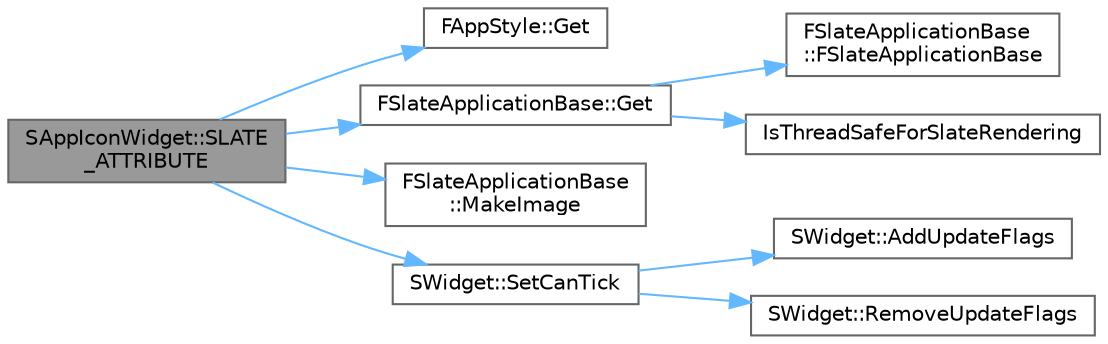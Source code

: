 digraph "SAppIconWidget::SLATE_ATTRIBUTE"
{
 // INTERACTIVE_SVG=YES
 // LATEX_PDF_SIZE
  bgcolor="transparent";
  edge [fontname=Helvetica,fontsize=10,labelfontname=Helvetica,labelfontsize=10];
  node [fontname=Helvetica,fontsize=10,shape=box,height=0.2,width=0.4];
  rankdir="LR";
  Node1 [id="Node000001",label="SAppIconWidget::SLATE\l_ATTRIBUTE",height=0.2,width=0.4,color="gray40", fillcolor="grey60", style="filled", fontcolor="black",tooltip="Icon color and opacity."];
  Node1 -> Node2 [id="edge1_Node000001_Node000002",color="steelblue1",style="solid",tooltip=" "];
  Node2 [id="Node000002",label="FAppStyle::Get",height=0.2,width=0.4,color="grey40", fillcolor="white", style="filled",URL="$d3/d1e/classFAppStyle.html#abf8a86ffff62afc3c225cf5553bf58ee",tooltip=" "];
  Node1 -> Node3 [id="edge2_Node000001_Node000003",color="steelblue1",style="solid",tooltip=" "];
  Node3 [id="Node000003",label="FSlateApplicationBase::Get",height=0.2,width=0.4,color="grey40", fillcolor="white", style="filled",URL="$d6/d31/classFSlateApplicationBase.html#a4b844d793ee1861d9a65c70f4f857b3d",tooltip="Returns the current instance of the application."];
  Node3 -> Node4 [id="edge3_Node000003_Node000004",color="steelblue1",style="solid",tooltip=" "];
  Node4 [id="Node000004",label="FSlateApplicationBase\l::FSlateApplicationBase",height=0.2,width=0.4,color="grey40", fillcolor="white", style="filled",URL="$d6/d31/classFSlateApplicationBase.html#a2112c8a6d27f5e75f3eeb9ef60a08121",tooltip=" "];
  Node3 -> Node5 [id="edge4_Node000003_Node000005",color="steelblue1",style="solid",tooltip=" "];
  Node5 [id="Node000005",label="IsThreadSafeForSlateRendering",height=0.2,width=0.4,color="grey40", fillcolor="white", style="filled",URL="$d7/d93/SlateRenderer_8h.html#a16d02b570e15403486b4b3cc5264aab7",tooltip="Is this thread valid for sending out rendering commands?"];
  Node1 -> Node6 [id="edge5_Node000001_Node000006",color="steelblue1",style="solid",tooltip=" "];
  Node6 [id="Node000006",label="FSlateApplicationBase\l::MakeImage",height=0.2,width=0.4,color="grey40", fillcolor="white", style="filled",URL="$d6/d31/classFSlateApplicationBase.html#a4367423b47113d132f4b6b85f31d9fd1",tooltip="Creates an image widget."];
  Node1 -> Node7 [id="edge6_Node000001_Node000007",color="steelblue1",style="solid",tooltip=" "];
  Node7 [id="Node000007",label="SWidget::SetCanTick",height=0.2,width=0.4,color="grey40", fillcolor="white", style="filled",URL="$dd/de2/classSWidget.html#a9c999a9cc707c6b4a3aa4f6deed8d292",tooltip=" "];
  Node7 -> Node8 [id="edge7_Node000007_Node000008",color="steelblue1",style="solid",tooltip=" "];
  Node8 [id="Node000008",label="SWidget::AddUpdateFlags",height=0.2,width=0.4,color="grey40", fillcolor="white", style="filled",URL="$dd/de2/classSWidget.html#abb0ab3c5aba5affb20245f01ba0b6ef5",tooltip=" "];
  Node7 -> Node9 [id="edge8_Node000007_Node000009",color="steelblue1",style="solid",tooltip=" "];
  Node9 [id="Node000009",label="SWidget::RemoveUpdateFlags",height=0.2,width=0.4,color="grey40", fillcolor="white", style="filled",URL="$dd/de2/classSWidget.html#ac64119059985270c811c39d8e46c5323",tooltip=" "];
}
